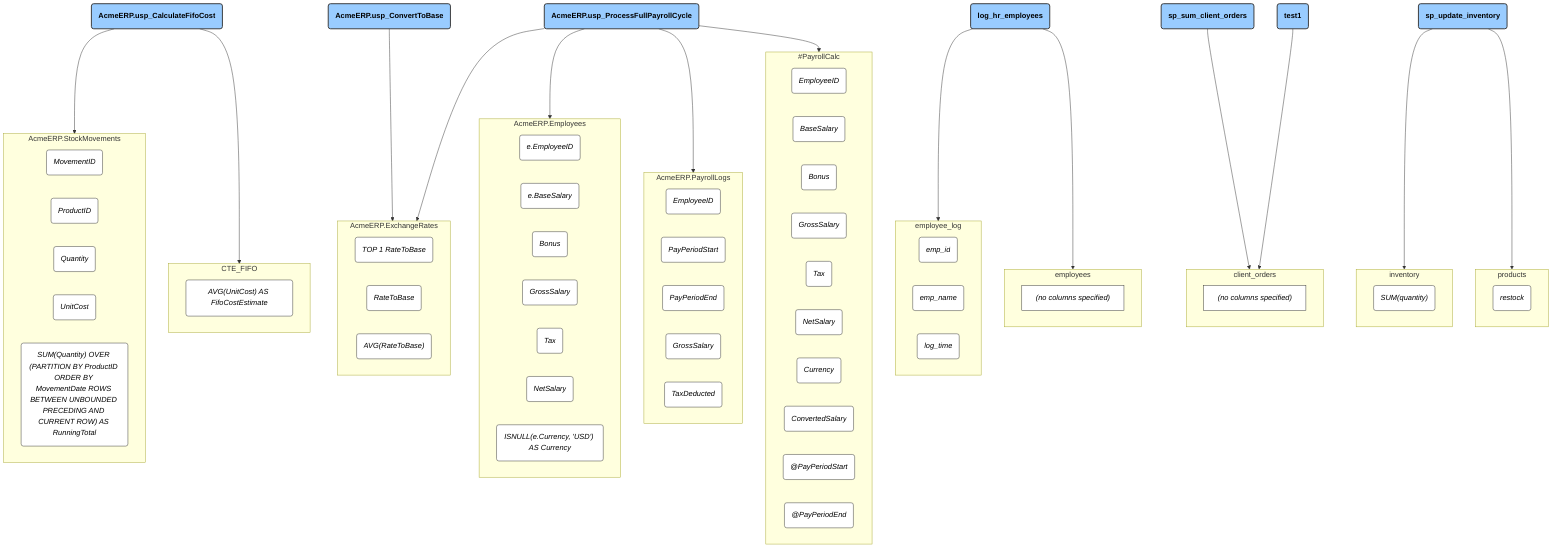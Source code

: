graph TD
    %% Node styles
    classDef table fill:#f96,stroke:#333,stroke-width:2px,color:#000,font-weight:bold;
    classDef stored_proc fill:#9cf,stroke:#333,stroke-width:2px,color:#000,font-weight:bold;
    classDef column fill:#fff,stroke:#333,stroke-width:1px,color:#000,font-style:italic;


    subgraph AcmeERP_Employees["AcmeERP.Employees"]
        AcmeERP_Employees_e_EmployeeID("e.EmployeeID");
        class AcmeERP_Employees_e_EmployeeID column;
        AcmeERP_Employees_e_BaseSalary("e.BaseSalary");
        class AcmeERP_Employees_e_BaseSalary column;
        AcmeERP_Employees_Bonus("Bonus");
        class AcmeERP_Employees_Bonus column;
        AcmeERP_Employees_GrossSalary("GrossSalary");
        class AcmeERP_Employees_GrossSalary column;
        AcmeERP_Employees_Tax("Tax");
        class AcmeERP_Employees_Tax column;
        AcmeERP_Employees_NetSalary("NetSalary");
        class AcmeERP_Employees_NetSalary column;
        AcmeERP_Employees_ISNULL_e_Currency_USD_AS_Currency("ISNULL(e.Currency, 'USD') AS Currency");
        class AcmeERP_Employees_ISNULL_e_Currency_USD_AS_Currency column;
    end

    subgraph AcmeERP_ExchangeRates["AcmeERP.ExchangeRates"]
        AcmeERP_ExchangeRates_TOP_1_RateToBase("TOP 1 RateToBase");
        class AcmeERP_ExchangeRates_TOP_1_RateToBase column;
        AcmeERP_ExchangeRates_RateToBase("RateToBase");
        class AcmeERP_ExchangeRates_RateToBase column;
        AcmeERP_ExchangeRates_AVG_RateToBase_("AVG(RateToBase)");
        class AcmeERP_ExchangeRates_AVG_RateToBase_ column;
    end

    subgraph AcmeERP_PayrollLogs["AcmeERP.PayrollLogs"]
        AcmeERP_PayrollLogs_EmployeeID("EmployeeID");
        class AcmeERP_PayrollLogs_EmployeeID column;
        AcmeERP_PayrollLogs_PayPeriodStart("PayPeriodStart");
        class AcmeERP_PayrollLogs_PayPeriodStart column;
        AcmeERP_PayrollLogs_PayPeriodEnd("PayPeriodEnd");
        class AcmeERP_PayrollLogs_PayPeriodEnd column;
        AcmeERP_PayrollLogs_GrossSalary("GrossSalary");
        class AcmeERP_PayrollLogs_GrossSalary column;
        AcmeERP_PayrollLogs_TaxDeducted("TaxDeducted");
        class AcmeERP_PayrollLogs_TaxDeducted column;
    end

    subgraph AcmeERP_StockMovements["AcmeERP.StockMovements"]
        AcmeERP_StockMovements_MovementID("MovementID");
        class AcmeERP_StockMovements_MovementID column;
        AcmeERP_StockMovements_ProductID("ProductID");
        class AcmeERP_StockMovements_ProductID column;
        AcmeERP_StockMovements_Quantity("Quantity");
        class AcmeERP_StockMovements_Quantity column;
        AcmeERP_StockMovements_UnitCost("UnitCost");
        class AcmeERP_StockMovements_UnitCost column;
        AcmeERP_StockMovements_SUM_Quantity_OVER_PARTITION_BY_ProductID_ORDER_BY_MovementDate_ROWS_BETWEEN_UNBOUNDED_PRECEDING_AND_CURRENT_ROW_AS_RunningTotal("SUM(Quantity) OVER (PARTITION BY ProductID ORDER BY MovementDate ROWS BETWEEN UNBOUNDED PRECEDING AND CURRENT ROW) AS RunningTotal");
        class AcmeERP_StockMovements_SUM_Quantity_OVER_PARTITION_BY_ProductID_ORDER_BY_MovementDate_ROWS_BETWEEN_UNBOUNDED_PRECEDING_AND_CURRENT_ROW_AS_RunningTotal column;
    end

    subgraph CTE_FIFO["CTE_FIFO"]
        CTE_FIFO_AVG_UnitCost_AS_FifoCostEstimate("AVG(UnitCost) AS FifoCostEstimate");
        class CTE_FIFO_AVG_UnitCost_AS_FifoCostEstimate column;
    end

    subgraph _PayrollCalc["#PayrollCalc"]
        _PayrollCalc_EmployeeID("EmployeeID");
        class _PayrollCalc_EmployeeID column;
        _PayrollCalc_BaseSalary("BaseSalary");
        class _PayrollCalc_BaseSalary column;
        _PayrollCalc_Bonus("Bonus");
        class _PayrollCalc_Bonus column;
        _PayrollCalc_GrossSalary("GrossSalary");
        class _PayrollCalc_GrossSalary column;
        _PayrollCalc_Tax("Tax");
        class _PayrollCalc_Tax column;
        _PayrollCalc_NetSalary("NetSalary");
        class _PayrollCalc_NetSalary column;
        _PayrollCalc_Currency("Currency");
        class _PayrollCalc_Currency column;
        _PayrollCalc_ConvertedSalary("ConvertedSalary");
        class _PayrollCalc_ConvertedSalary column;
        _PayrollCalc__PayPeriodStart("@PayPeriodStart");
        class _PayrollCalc__PayPeriodStart column;
        _PayrollCalc__PayPeriodEnd("@PayPeriodEnd");
        class _PayrollCalc__PayPeriodEnd column;
    end

    subgraph client_orders["client_orders"]
        client_orders_placeholder["(no columns specified)"];
        class client_orders_placeholder column;
    end

    subgraph employee_log["employee_log"]
        employee_log_emp_id("emp_id");
        class employee_log_emp_id column;
        employee_log_emp_name("emp_name");
        class employee_log_emp_name column;
        employee_log_log_time("log_time");
        class employee_log_log_time column;
    end

    subgraph employees["employees"]
        employees_placeholder["(no columns specified)"];
        class employees_placeholder column;
    end

    subgraph inventory["inventory"]
        inventory_SUM_quantity_("SUM(quantity)");
        class inventory_SUM_quantity_ column;
    end

    subgraph products["products"]
        products_restock("restock");
        class products_restock column;
    end
    AcmeERP_usp_CalculateFifoCost("AcmeERP.usp_CalculateFifoCost");
    class AcmeERP_usp_CalculateFifoCost stored_proc;
    AcmeERP_usp_ConvertToBase("AcmeERP.usp_ConvertToBase");
    class AcmeERP_usp_ConvertToBase stored_proc;
    AcmeERP_usp_ProcessFullPayrollCycle("AcmeERP.usp_ProcessFullPayrollCycle");
    class AcmeERP_usp_ProcessFullPayrollCycle stored_proc;
    log_hr_employees("log_hr_employees");
    class log_hr_employees stored_proc;
    sp_sum_client_orders("sp_sum_client_orders");
    class sp_sum_client_orders stored_proc;
    sp_update_inventory("sp_update_inventory");
    class sp_update_inventory stored_proc;
    test1("test1");
    class test1 stored_proc;

    %% Relationships
    AcmeERP_usp_CalculateFifoCost --> AcmeERP_StockMovements;
    AcmeERP_usp_CalculateFifoCost --> CTE_FIFO;
    AcmeERP_usp_ConvertToBase --> AcmeERP_ExchangeRates;
    AcmeERP_usp_ProcessFullPayrollCycle --> AcmeERP_Employees;
    AcmeERP_usp_ProcessFullPayrollCycle --> AcmeERP_ExchangeRates;
    AcmeERP_usp_ProcessFullPayrollCycle --> AcmeERP_PayrollLogs;
    AcmeERP_usp_ProcessFullPayrollCycle --> _PayrollCalc;
    log_hr_employees --> employee_log;
    log_hr_employees --> employees;
    sp_sum_client_orders --> client_orders;
    sp_update_inventory --> inventory;
    sp_update_inventory --> products;
    test1 --> client_orders;